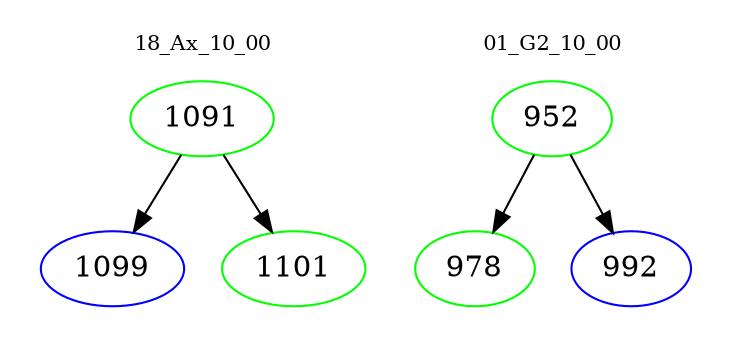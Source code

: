 digraph{
subgraph cluster_0 {
color = white
label = "18_Ax_10_00";
fontsize=10;
T0_1091 [label="1091", color="green"]
T0_1091 -> T0_1099 [color="black"]
T0_1099 [label="1099", color="blue"]
T0_1091 -> T0_1101 [color="black"]
T0_1101 [label="1101", color="green"]
}
subgraph cluster_1 {
color = white
label = "01_G2_10_00";
fontsize=10;
T1_952 [label="952", color="green"]
T1_952 -> T1_978 [color="black"]
T1_978 [label="978", color="green"]
T1_952 -> T1_992 [color="black"]
T1_992 [label="992", color="blue"]
}
}
